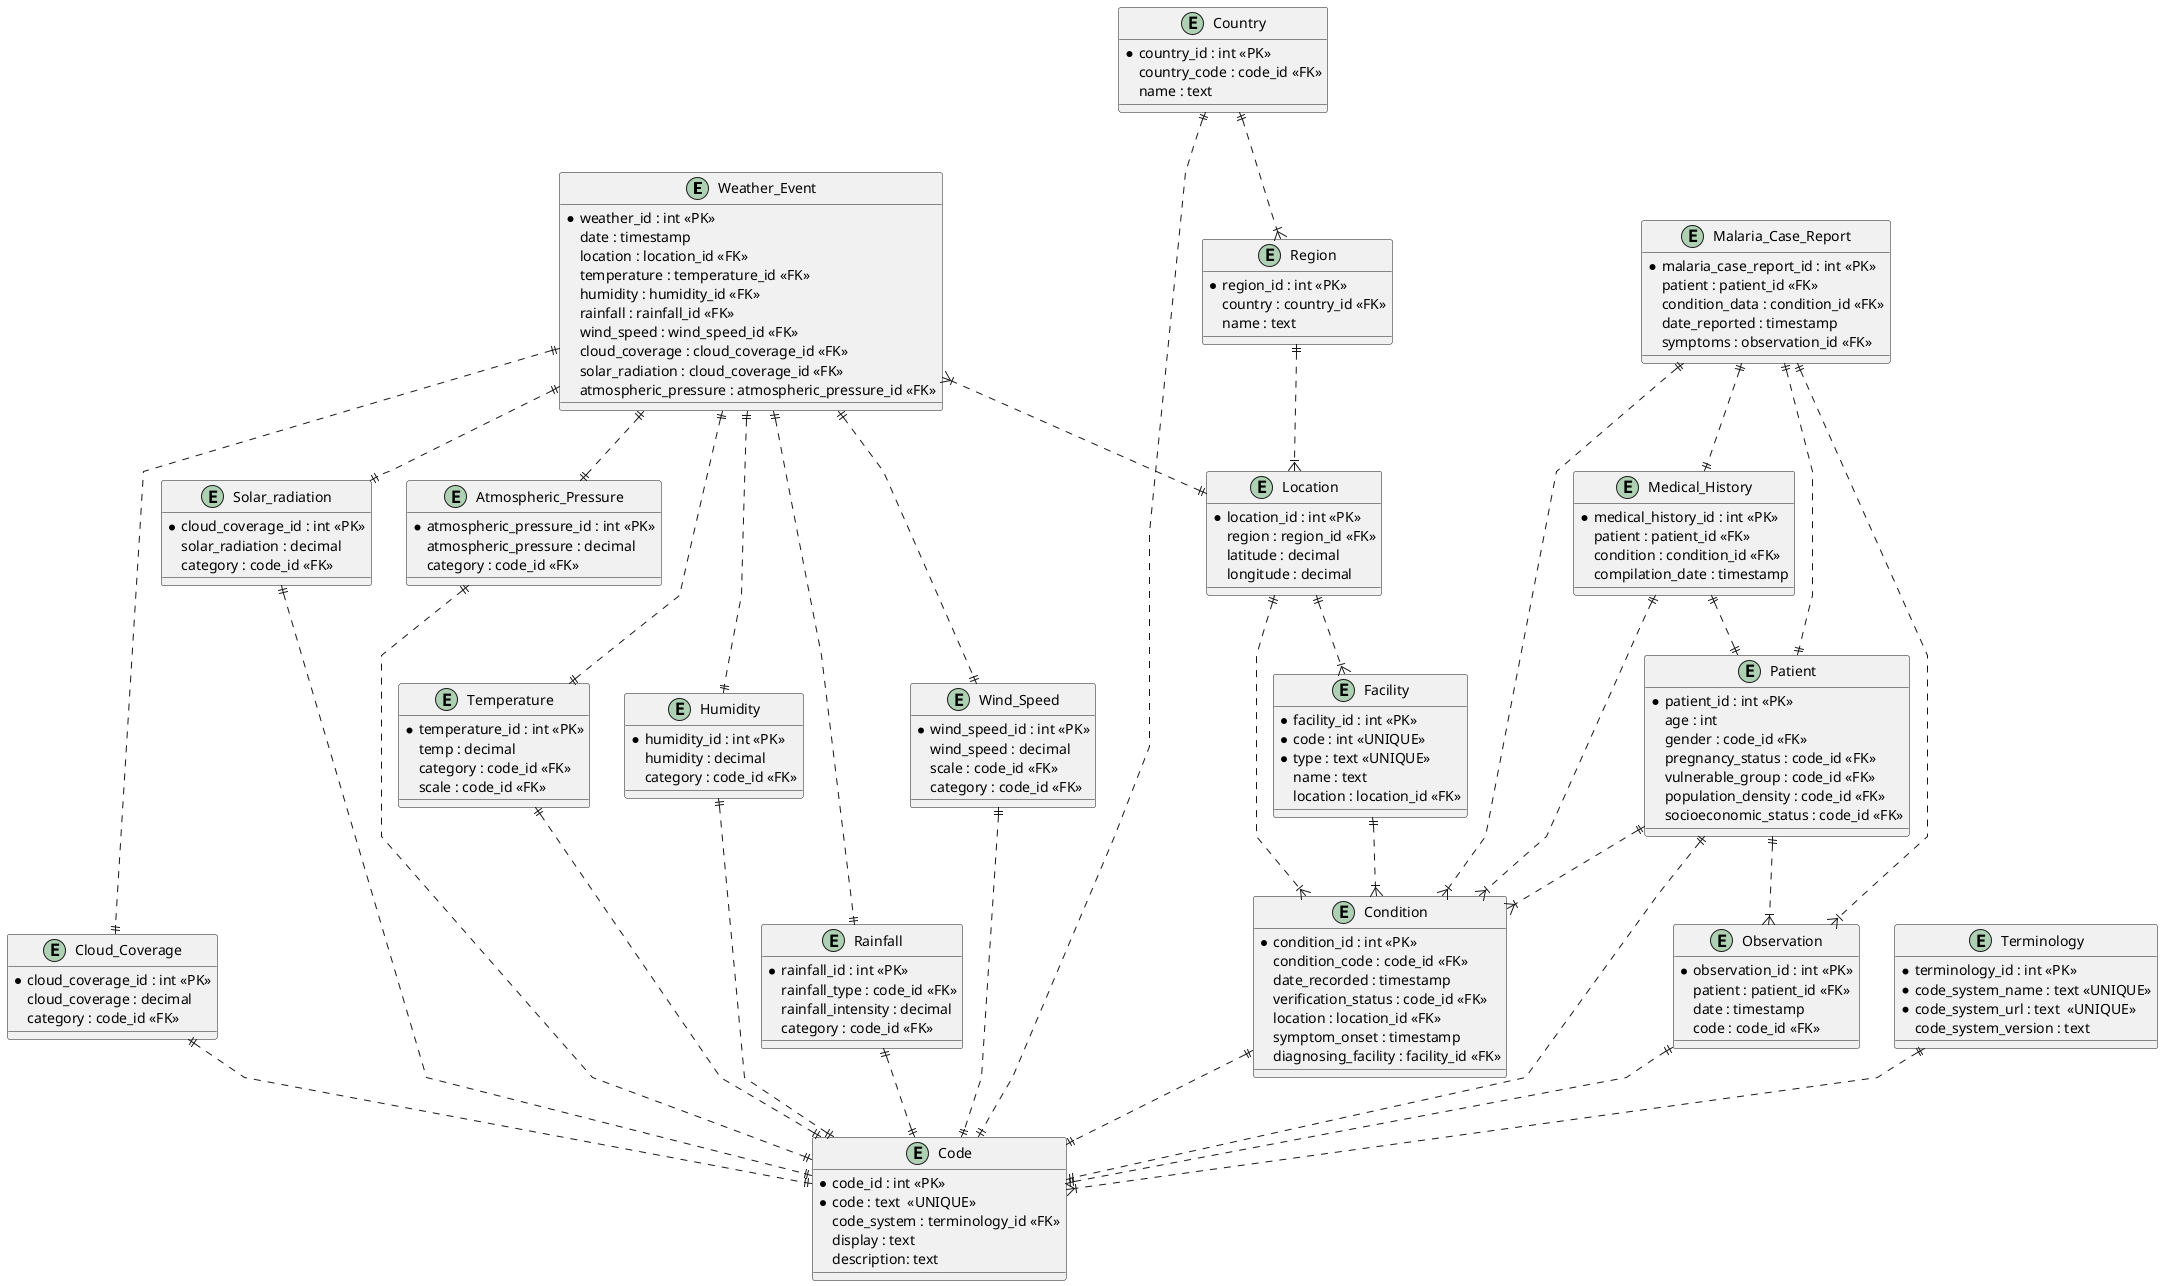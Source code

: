 @startuml

' avoid problems with angled crows feet
'skinparam linetype ortho
skinparam linetype polyline

entity "Weather_Event" as e01 {
    *weather_id : int <<PK>>
    date : timestamp
    location : location_id <<FK>>
    temperature : temperature_id <<FK>>
    humidity : humidity_id <<FK>>
    rainfall : rainfall_id <<FK>>
    wind_speed : wind_speed_id <<FK>>
    cloud_coverage : cloud_coverage_id <<FK>>
    solar_radiation : cloud_coverage_id <<FK>>
    atmospheric_pressure : atmospheric_pressure_id <<FK>>
}

entity "Temperature" as e10 {
    *temperature_id : int <<PK>>
    temp : decimal
    category : code_id <<FK>>
    scale : code_id <<FK>>
}

entity "Location" as e02 {
    *location_id : int <<PK>>
    region : region_id <<FK>>
    latitude : decimal
    longitude : decimal
}

entity "Region" as e03 {
    *region_id : int <<PK>>
    country : country_id <<FK>>
    name : text
}

entity "Country" as e04 {
    *country_id : int <<PK>>
    country_code : code_id <<FK>>
    name : text
}

entity "Facility" as e05 {
    *facility_id : int <<PK>>
    *code : int <<UNIQUE>>
    *type : text <<UNIQUE>>
    name : text
    location : location_id <<FK>>
}

entity "Condition" as e08 {
    *condition_id : int <<PK>>
    condition_code : code_id <<FK>>
    date_recorded : timestamp
    verification_status : code_id <<FK>>
    location : location_id <<FK>>
    symptom_onset : timestamp
    diagnosing_facility : facility_id <<FK>>
}

entity "Terminology" as e13 {
    *terminology_id : int <<PK>>
    *code_system_name : text <<UNIQUE>>
    *code_system_url : text  <<UNIQUE>>
    code_system_version : text
}

entity "Code" as e14 {
    *code_id : int <<PK>>
    *code : text  <<UNIQUE>>
    code_system : terminology_id <<FK>>
    display : text
    description: text
}

entity "Humidity" as e15 {
    *humidity_id : int <<PK>>
    humidity : decimal
    category : code_id <<FK>>
}

entity "Patient" as e17 {
    *patient_id : int <<PK>>
    age : int
    gender : code_id <<FK>>
    pregnancy_status : code_id <<FK>>
    vulnerable_group : code_id <<FK>>
    population_density : code_id <<FK>>
    socioeconomic_status : code_id <<FK>>
}

entity "Rainfall" as e20 {
    *rainfall_id : int <<PK>>
    rainfall_type : code_id <<FK>>
    rainfall_intensity : decimal
    category : code_id <<FK>>
}

entity "Wind_Speed" as e23 {
    *wind_speed_id : int <<PK>>
    wind_speed : decimal
    scale : code_id <<FK>>
    category : code_id <<FK>>
}

entity "Cloud_Coverage" as e24 {
    *cloud_coverage_id : int <<PK>>
    cloud_coverage : decimal
    category : code_id <<FK>>
}

entity "Solar_radiation" as e25 {
    *cloud_coverage_id : int <<PK>>
    solar_radiation : decimal
    category : code_id <<FK>>
}

entity "Atmospheric_Pressure" as e26 {
    *atmospheric_pressure_id : int <<PK>>
    atmospheric_pressure : decimal
    category : code_id <<FK>>
}

entity "Malaria_Case_Report" as e27 {
    *malaria_case_report_id : int <<PK>>
    patient : patient_id <<FK>>
    condition_data : condition_id <<FK>>
    date_reported : timestamp
    symptoms : observation_id <<FK>>
}

entity "Observation" as e28 {
    *observation_id : int <<PK>>
    patient : patient_id <<FK>>
    date : timestamp
    code : code_id <<FK>>
}

entity "Medical_History" as e29 {
    *medical_history_id : int <<PK>>
    patient : patient_id <<FK>>
    condition : condition_id <<FK>>
    compilation_date : timestamp
}

e01 }|..|| e02
e03 ||..|{ e02
e04 ||..|{ e03
e02 ||..|{ e05
e02 ||..|{ e08
e05 ||..|{ e08
e01 ||..|| e10
e13 ||..|{ e14
e08 ||..|| e14
e04 ||..|| e14
e15 ||..|| e14
e01 ||..|| e15
e10 ||..|| e14
e17 ||..|| e14
e17 ||..|{ e08
e01 ||..|| e20
e20 ||..|| e14
e01 ||..|| e23
e23 ||..|| e14
e01 ||..|| e24
e24 ||..|| e14
e01 ||..|| e25
e25 ||..|| e14
e01 ||..|| e26
e26 ||..|| e14
e27 ||..|| e17
e27 ||..|{ e08
e17 ||..|{ e28
e28 ||..|| e14
e27 ||..|{ e28
e29 ||..|{ e08
e29 ||..|| e17
e27 ||..|| e29

@enduml